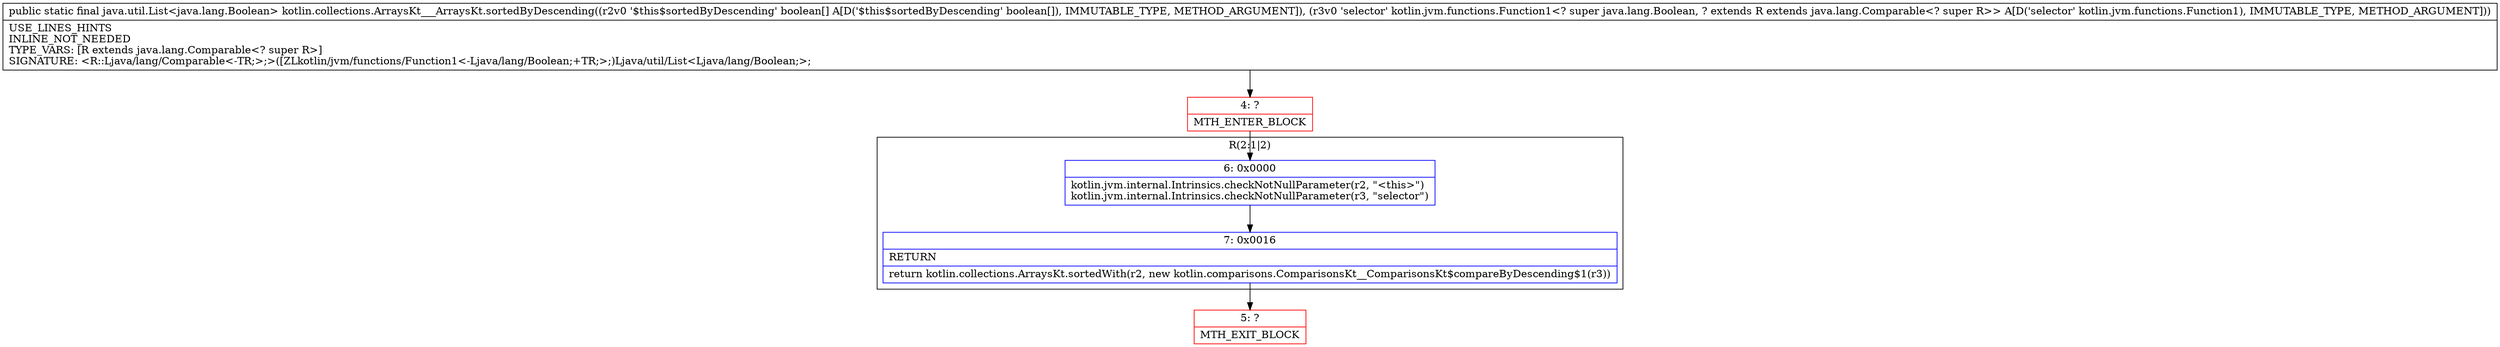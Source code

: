 digraph "CFG forkotlin.collections.ArraysKt___ArraysKt.sortedByDescending([ZLkotlin\/jvm\/functions\/Function1;)Ljava\/util\/List;" {
subgraph cluster_Region_230128655 {
label = "R(2:1|2)";
node [shape=record,color=blue];
Node_6 [shape=record,label="{6\:\ 0x0000|kotlin.jvm.internal.Intrinsics.checkNotNullParameter(r2, \"\<this\>\")\lkotlin.jvm.internal.Intrinsics.checkNotNullParameter(r3, \"selector\")\l}"];
Node_7 [shape=record,label="{7\:\ 0x0016|RETURN\l|return kotlin.collections.ArraysKt.sortedWith(r2, new kotlin.comparisons.ComparisonsKt__ComparisonsKt$compareByDescending$1(r3))\l}"];
}
Node_4 [shape=record,color=red,label="{4\:\ ?|MTH_ENTER_BLOCK\l}"];
Node_5 [shape=record,color=red,label="{5\:\ ?|MTH_EXIT_BLOCK\l}"];
MethodNode[shape=record,label="{public static final java.util.List\<java.lang.Boolean\> kotlin.collections.ArraysKt___ArraysKt.sortedByDescending((r2v0 '$this$sortedByDescending' boolean[] A[D('$this$sortedByDescending' boolean[]), IMMUTABLE_TYPE, METHOD_ARGUMENT]), (r3v0 'selector' kotlin.jvm.functions.Function1\<? super java.lang.Boolean, ? extends R extends java.lang.Comparable\<? super R\>\> A[D('selector' kotlin.jvm.functions.Function1), IMMUTABLE_TYPE, METHOD_ARGUMENT]))  | USE_LINES_HINTS\lINLINE_NOT_NEEDED\lTYPE_VARS: [R extends java.lang.Comparable\<? super R\>]\lSIGNATURE: \<R::Ljava\/lang\/Comparable\<\-TR;\>;\>([ZLkotlin\/jvm\/functions\/Function1\<\-Ljava\/lang\/Boolean;+TR;\>;)Ljava\/util\/List\<Ljava\/lang\/Boolean;\>;\l}"];
MethodNode -> Node_4;Node_6 -> Node_7;
Node_7 -> Node_5;
Node_4 -> Node_6;
}

